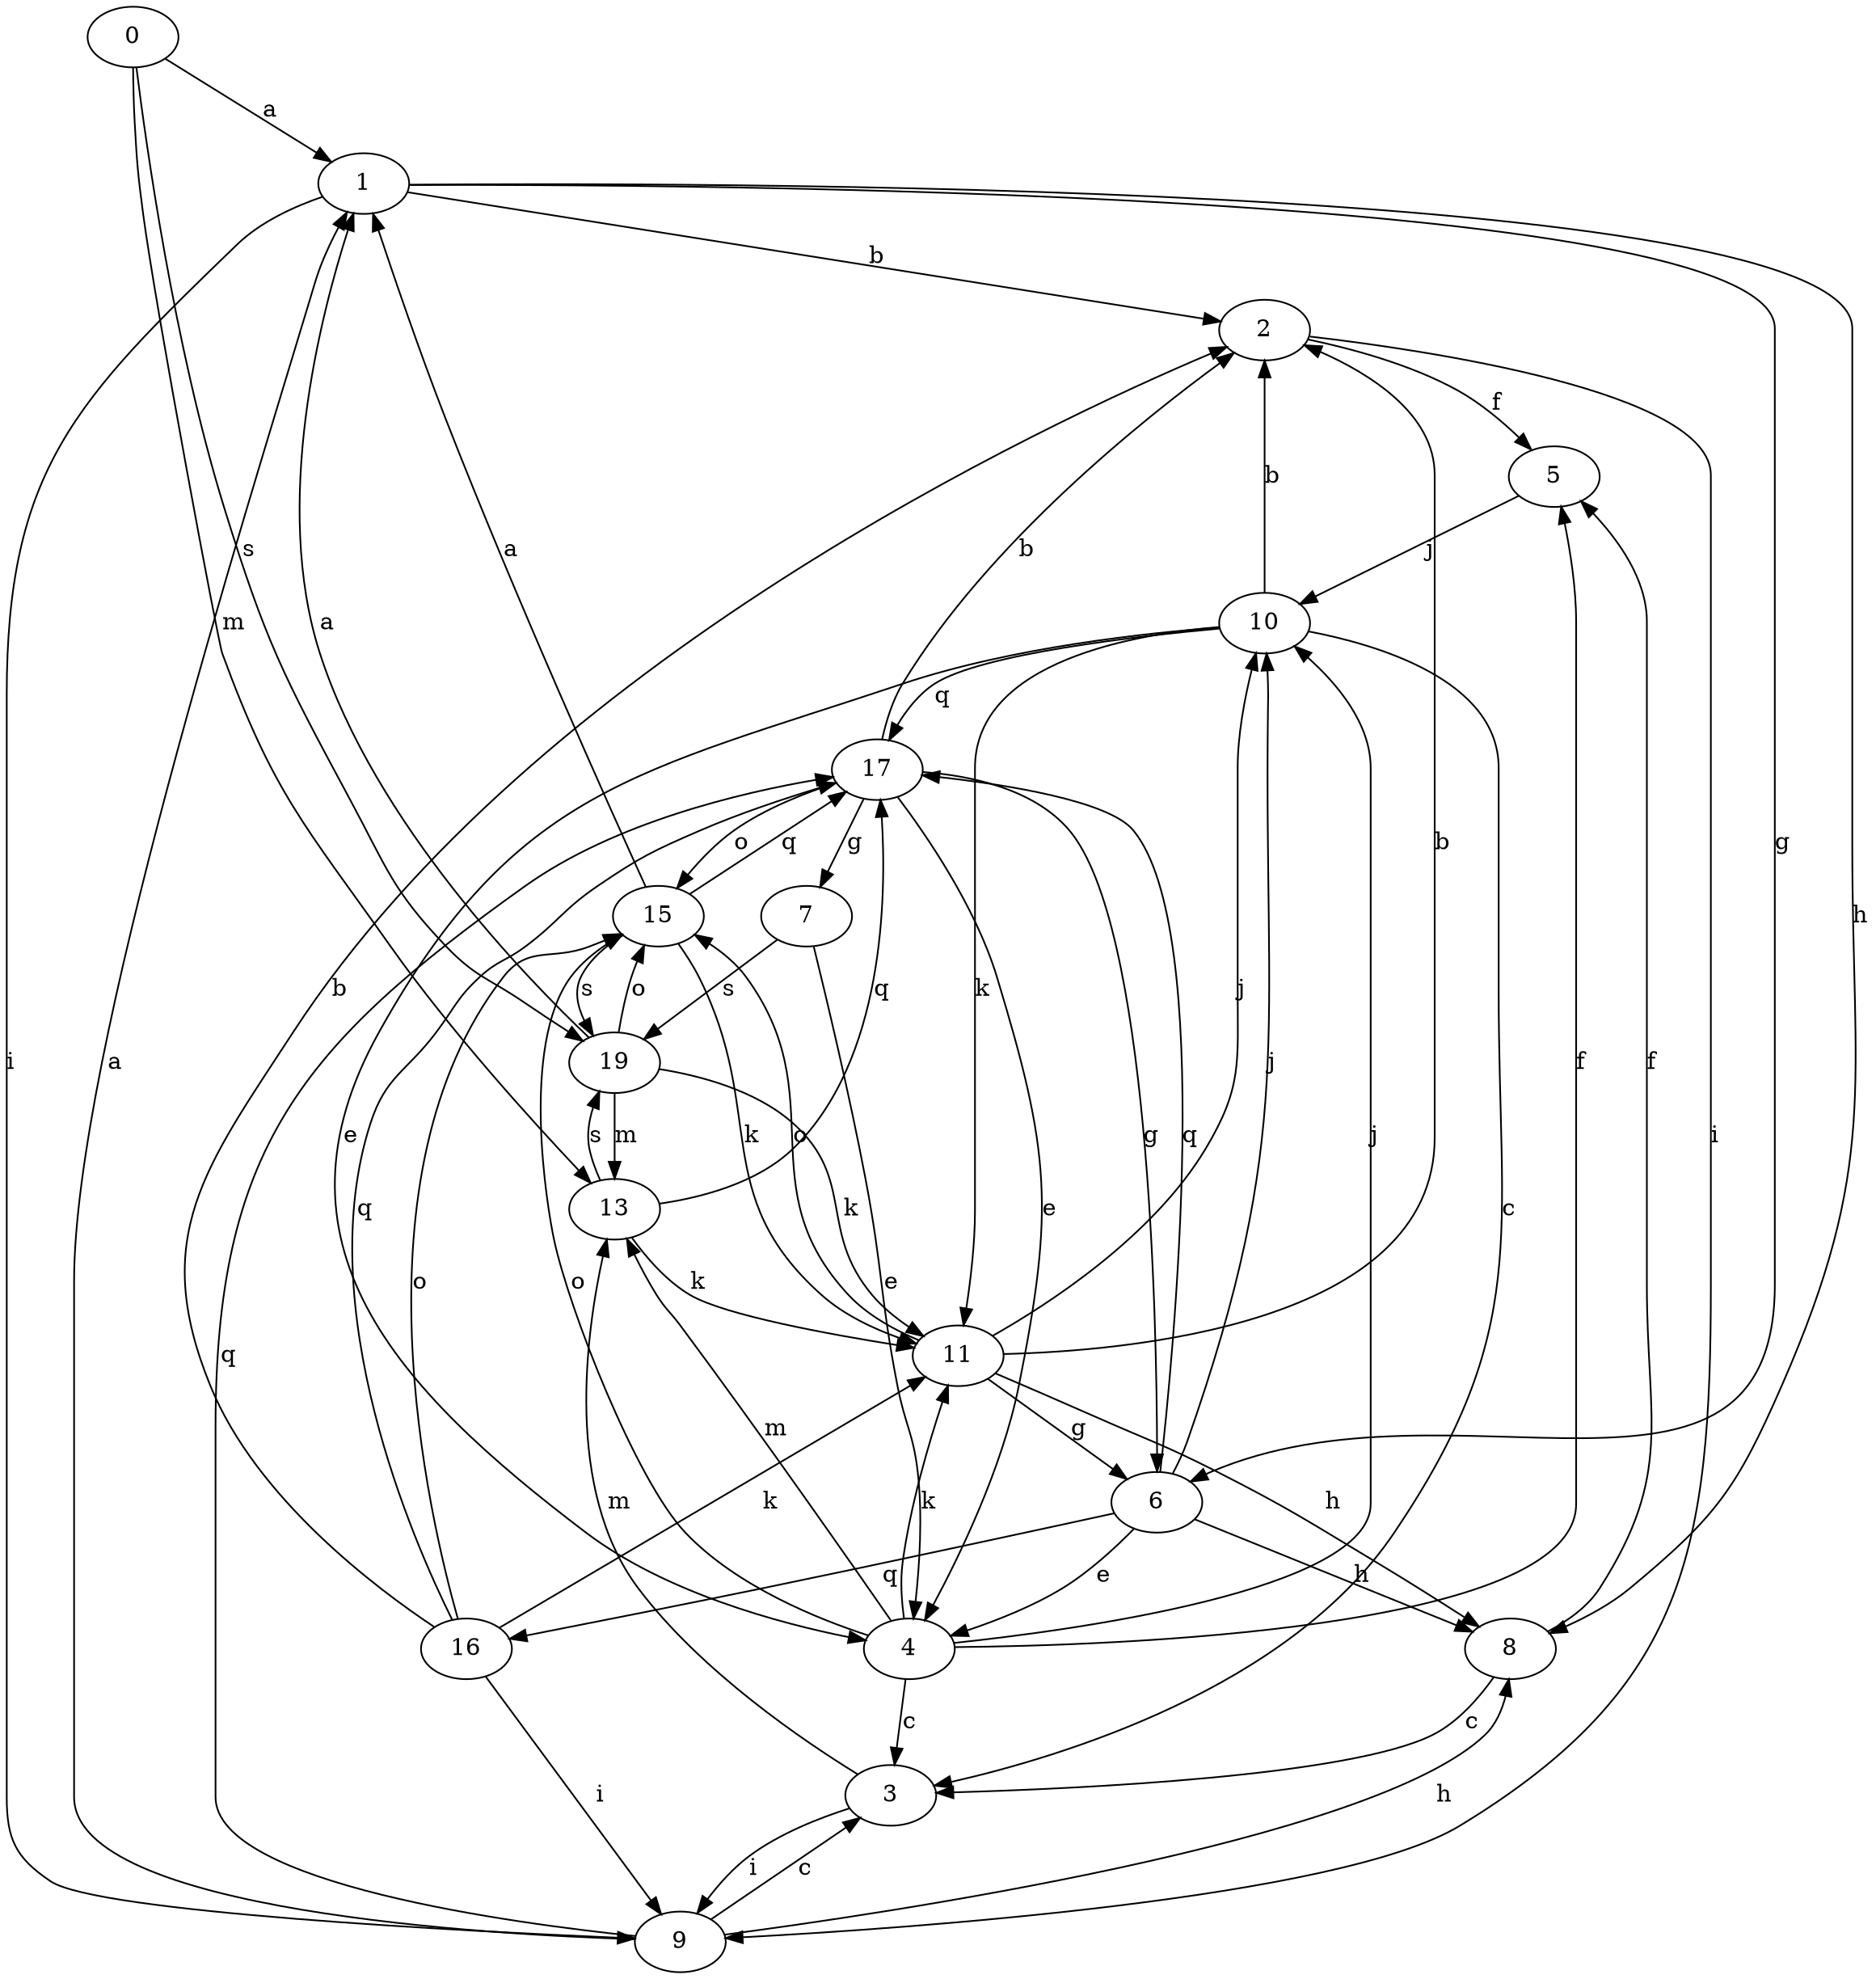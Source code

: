 strict digraph  {
1;
2;
3;
4;
5;
6;
7;
8;
9;
10;
0;
11;
13;
15;
16;
17;
19;
1 -> 2  [label=b];
1 -> 6  [label=g];
1 -> 8  [label=h];
1 -> 9  [label=i];
2 -> 5  [label=f];
2 -> 9  [label=i];
3 -> 9  [label=i];
3 -> 13  [label=m];
4 -> 3  [label=c];
4 -> 5  [label=f];
4 -> 10  [label=j];
4 -> 11  [label=k];
4 -> 13  [label=m];
4 -> 15  [label=o];
5 -> 10  [label=j];
6 -> 4  [label=e];
6 -> 8  [label=h];
6 -> 10  [label=j];
6 -> 16  [label=q];
6 -> 17  [label=q];
7 -> 4  [label=e];
7 -> 19  [label=s];
8 -> 3  [label=c];
8 -> 5  [label=f];
9 -> 1  [label=a];
9 -> 3  [label=c];
9 -> 8  [label=h];
9 -> 17  [label=q];
10 -> 2  [label=b];
10 -> 3  [label=c];
10 -> 4  [label=e];
10 -> 11  [label=k];
10 -> 17  [label=q];
0 -> 1  [label=a];
0 -> 13  [label=m];
0 -> 19  [label=s];
11 -> 2  [label=b];
11 -> 6  [label=g];
11 -> 8  [label=h];
11 -> 10  [label=j];
11 -> 15  [label=o];
13 -> 11  [label=k];
13 -> 17  [label=q];
13 -> 19  [label=s];
15 -> 1  [label=a];
15 -> 11  [label=k];
15 -> 17  [label=q];
15 -> 19  [label=s];
16 -> 2  [label=b];
16 -> 9  [label=i];
16 -> 11  [label=k];
16 -> 15  [label=o];
16 -> 17  [label=q];
17 -> 2  [label=b];
17 -> 4  [label=e];
17 -> 6  [label=g];
17 -> 7  [label=g];
17 -> 15  [label=o];
19 -> 1  [label=a];
19 -> 11  [label=k];
19 -> 13  [label=m];
19 -> 15  [label=o];
}
